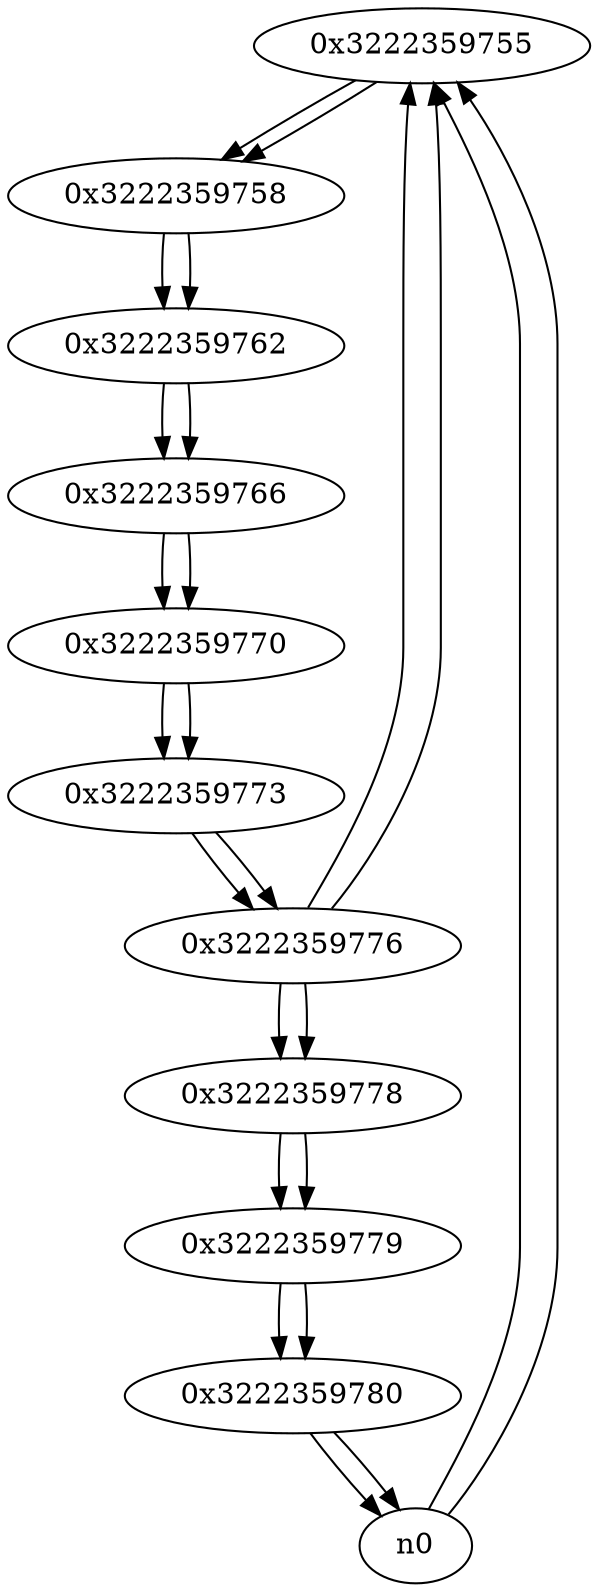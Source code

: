 digraph G{
/* nodes */
  n1 [label="0x3222359755"]
  n2 [label="0x3222359758"]
  n3 [label="0x3222359762"]
  n4 [label="0x3222359766"]
  n5 [label="0x3222359770"]
  n6 [label="0x3222359773"]
  n7 [label="0x3222359776"]
  n8 [label="0x3222359778"]
  n9 [label="0x3222359779"]
  n10 [label="0x3222359780"]
/* edges */
n1 -> n2;
n0 -> n1;
n7 -> n1;
n0 -> n1;
n2 -> n3;
n1 -> n2;
n3 -> n4;
n2 -> n3;
n4 -> n5;
n3 -> n4;
n5 -> n6;
n4 -> n5;
n6 -> n7;
n5 -> n6;
n7 -> n8;
n7 -> n1;
n6 -> n7;
n8 -> n9;
n7 -> n8;
n9 -> n10;
n8 -> n9;
n10 -> n0;
n10 -> n0;
n9 -> n10;
}
